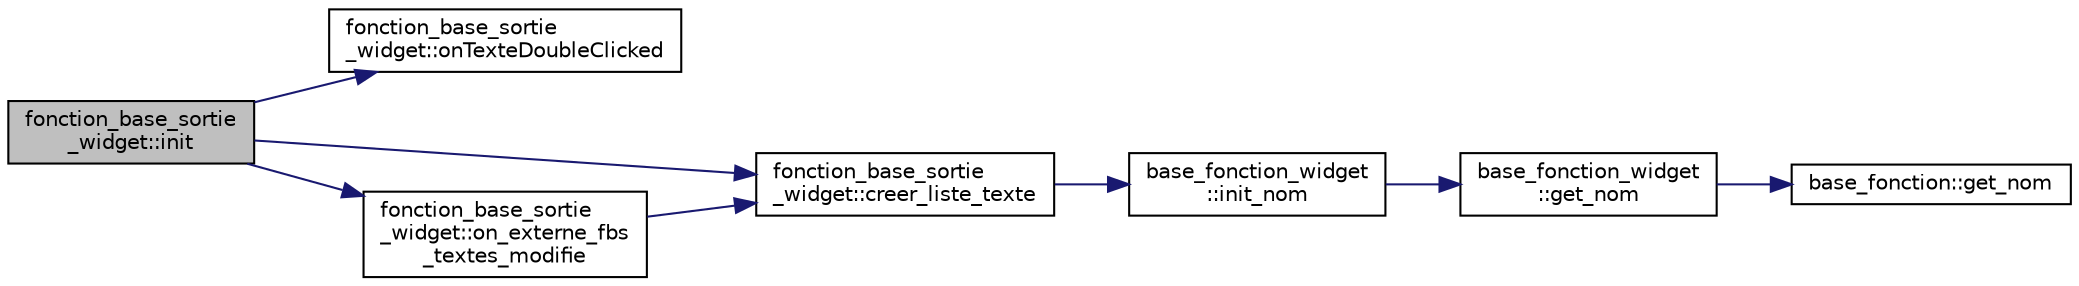 digraph "fonction_base_sortie_widget::init"
{
  edge [fontname="Helvetica",fontsize="10",labelfontname="Helvetica",labelfontsize="10"];
  node [fontname="Helvetica",fontsize="10",shape=record];
  rankdir="LR";
  Node15 [label="fonction_base_sortie\l_widget::init",height=0.2,width=0.4,color="black", fillcolor="grey75", style="filled", fontcolor="black"];
  Node15 -> Node16 [color="midnightblue",fontsize="10",style="solid",fontname="Helvetica"];
  Node16 [label="fonction_base_sortie\l_widget::onTexteDoubleClicked",height=0.2,width=0.4,color="black", fillcolor="white", style="filled",URL="$classfonction__base__sortie__widget.html#ac58792138a95c234021e2484290858e5",tooltip="Fonction appelée lors d&#39;un clique sur un item. "];
  Node15 -> Node17 [color="midnightblue",fontsize="10",style="solid",fontname="Helvetica"];
  Node17 [label="fonction_base_sortie\l_widget::creer_liste_texte",height=0.2,width=0.4,color="black", fillcolor="white", style="filled",URL="$classfonction__base__sortie__widget.html#a2edf3f178d90f7112d60aedfd5e96692",tooltip="Affiche les textes. "];
  Node17 -> Node18 [color="midnightblue",fontsize="10",style="solid",fontname="Helvetica"];
  Node18 [label="base_fonction_widget\l::init_nom",height=0.2,width=0.4,color="black", fillcolor="white", style="filled",URL="$classbase__fonction__widget.html#af9f4195c6345ee8a1b77ec5edd2bcf36",tooltip="Initialise le nom du widget. "];
  Node18 -> Node19 [color="midnightblue",fontsize="10",style="solid",fontname="Helvetica"];
  Node19 [label="base_fonction_widget\l::get_nom",height=0.2,width=0.4,color="black", fillcolor="white", style="filled",URL="$classbase__fonction__widget.html#a49158595d1376bdf84a712ff18cb00b2",tooltip="Fonction retournant le nom de la fonction à afficher. "];
  Node19 -> Node20 [color="midnightblue",fontsize="10",style="solid",fontname="Helvetica"];
  Node20 [label="base_fonction::get_nom",height=0.2,width=0.4,color="black", fillcolor="white", style="filled",URL="$classbase__fonction.html#aa184addbc0e71b3fd255b2f0b9e7c99e",tooltip="Accesseur du nom de la fonction. "];
  Node15 -> Node21 [color="midnightblue",fontsize="10",style="solid",fontname="Helvetica"];
  Node21 [label="fonction_base_sortie\l_widget::on_externe_fbs\l_textes_modifie",height=0.2,width=0.4,color="black", fillcolor="white", style="filled",URL="$classfonction__base__sortie__widget.html#a0f3d67743a600a62564eec9208850e6b",tooltip="Fonction appelée lorsque la liste de textes à afficher est modifiée. "];
  Node21 -> Node17 [color="midnightblue",fontsize="10",style="solid",fontname="Helvetica"];
}
